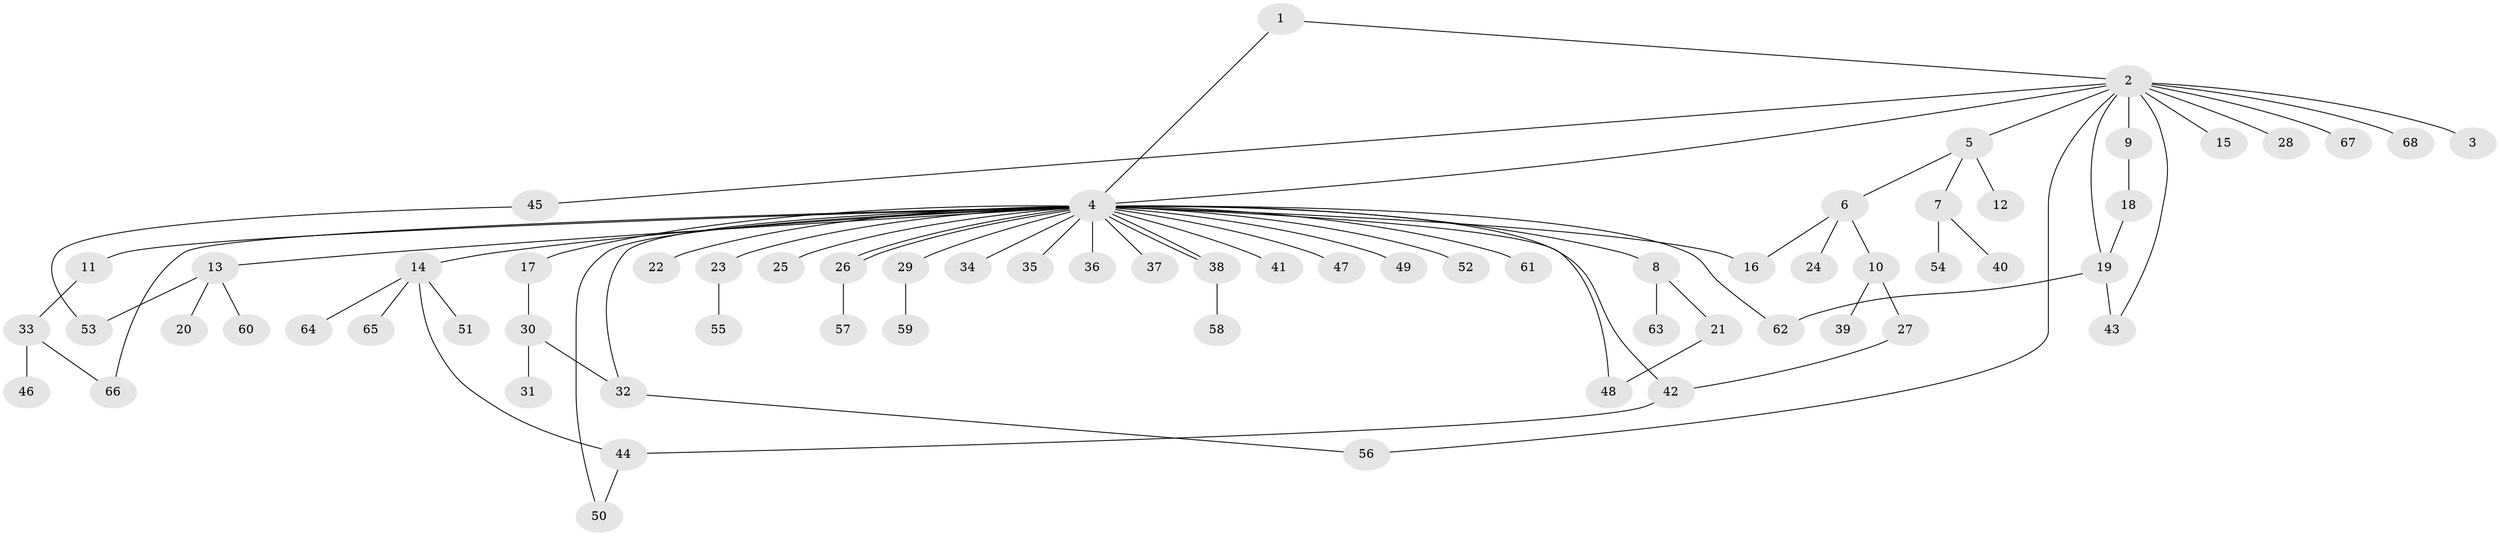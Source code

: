 // coarse degree distribution, {2: 0.3137254901960784, 13: 0.0196078431372549, 1: 0.49019607843137253, 31: 0.0196078431372549, 3: 0.09803921568627451, 4: 0.058823529411764705}
// Generated by graph-tools (version 1.1) at 2025/41/03/06/25 10:41:47]
// undirected, 68 vertices, 82 edges
graph export_dot {
graph [start="1"]
  node [color=gray90,style=filled];
  1;
  2;
  3;
  4;
  5;
  6;
  7;
  8;
  9;
  10;
  11;
  12;
  13;
  14;
  15;
  16;
  17;
  18;
  19;
  20;
  21;
  22;
  23;
  24;
  25;
  26;
  27;
  28;
  29;
  30;
  31;
  32;
  33;
  34;
  35;
  36;
  37;
  38;
  39;
  40;
  41;
  42;
  43;
  44;
  45;
  46;
  47;
  48;
  49;
  50;
  51;
  52;
  53;
  54;
  55;
  56;
  57;
  58;
  59;
  60;
  61;
  62;
  63;
  64;
  65;
  66;
  67;
  68;
  1 -- 2;
  1 -- 4;
  2 -- 3;
  2 -- 4;
  2 -- 5;
  2 -- 9;
  2 -- 15;
  2 -- 19;
  2 -- 28;
  2 -- 43;
  2 -- 45;
  2 -- 56;
  2 -- 67;
  2 -- 68;
  4 -- 8;
  4 -- 11;
  4 -- 13;
  4 -- 14;
  4 -- 16;
  4 -- 17;
  4 -- 22;
  4 -- 23;
  4 -- 25;
  4 -- 26;
  4 -- 26;
  4 -- 29;
  4 -- 32;
  4 -- 34;
  4 -- 35;
  4 -- 36;
  4 -- 37;
  4 -- 38;
  4 -- 38;
  4 -- 41;
  4 -- 42;
  4 -- 47;
  4 -- 48;
  4 -- 49;
  4 -- 50;
  4 -- 52;
  4 -- 61;
  4 -- 62;
  4 -- 66;
  5 -- 6;
  5 -- 7;
  5 -- 12;
  6 -- 10;
  6 -- 16;
  6 -- 24;
  7 -- 40;
  7 -- 54;
  8 -- 21;
  8 -- 63;
  9 -- 18;
  10 -- 27;
  10 -- 39;
  11 -- 33;
  13 -- 20;
  13 -- 53;
  13 -- 60;
  14 -- 44;
  14 -- 51;
  14 -- 64;
  14 -- 65;
  17 -- 30;
  18 -- 19;
  19 -- 43;
  19 -- 62;
  21 -- 48;
  23 -- 55;
  26 -- 57;
  27 -- 42;
  29 -- 59;
  30 -- 31;
  30 -- 32;
  32 -- 56;
  33 -- 46;
  33 -- 66;
  38 -- 58;
  42 -- 44;
  44 -- 50;
  45 -- 53;
}
